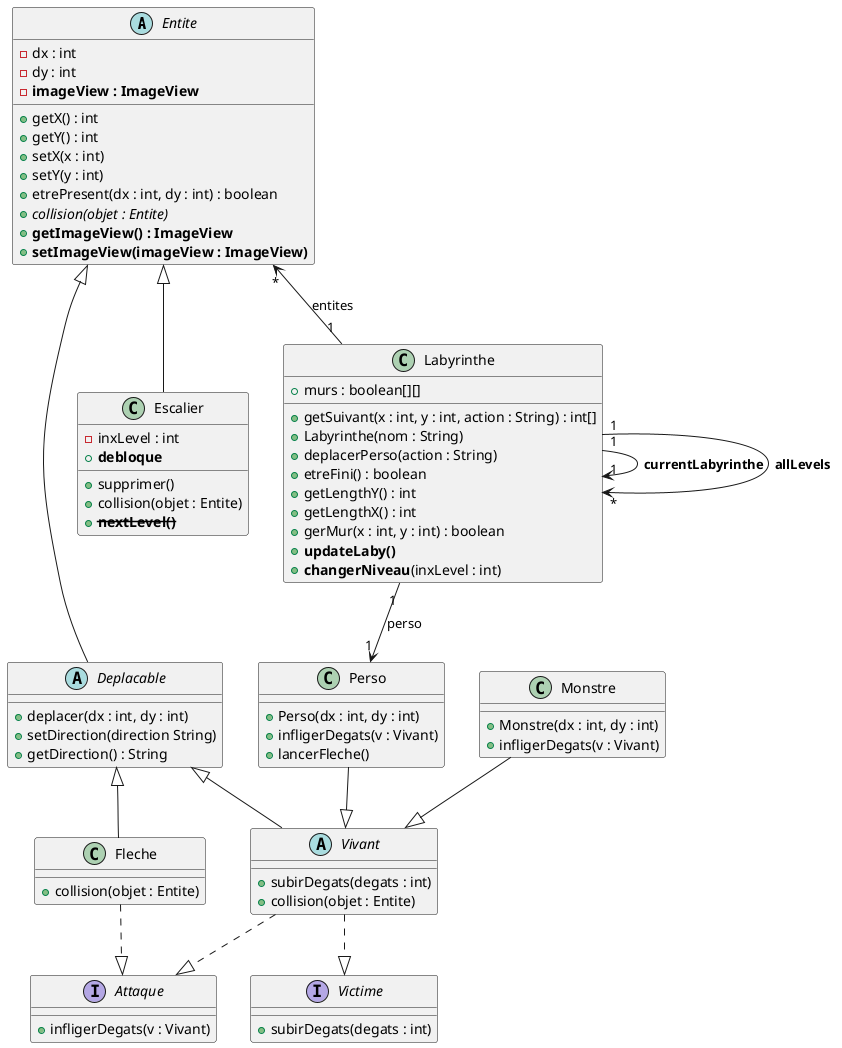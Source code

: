 @startuml

abstract class Entite{
-dx : int
-dy : int
-<b>imageView : ImageView</b>
+getX() : int
+getY() : int
+setX(x : int)
+setY(y : int)
+etrePresent(dx : int, dy : int) : boolean
+{abstract}collision(objet : Entite)
+<b>getImageView() : ImageView</b>
+<b>setImageView(imageView : ImageView)</b>
}

abstract class Deplacable{
+deplacer(dx : int, dy : int)
+setDirection(direction String)
+getDirection() : String
}

class Perso{
+Perso(dx : int, dy : int)
+infligerDegats(v : Vivant)
+lancerFleche()
}

class Monstre{
+Monstre(dx : int, dy : int)
+infligerDegats(v : Vivant)
}

abstract class Vivant{
+subirDegats(degats : int)
+collision(objet : Entite)
}

interface Victime {
+subirDegats(degats : int)
}

interface Attaque {
+infligerDegats(v : Vivant)
}

class Fleche {
+collision(objet : Entite)
}

class Escalier{
-inxLevel : int
+<b>debloque</b>
+supprimer()
+collision(objet : Entite)
+<b><s>nextLevel()</s></b>
}

class Labyrinthe{
+murs : boolean[][]
+getSuivant(x : int, y : int, action : String) : int[]
+Labyrinthe(nom : String)
+deplacerPerso(action : String)
+etreFini() : boolean
+getLengthY() : int
+getLengthX() : int
+gerMur(x : int, y : int) : boolean
+<b>updateLaby()</b>
+<b>changerNiveau</b>(inxLevel : int)
}

Entite <|-- Deplacable
Deplacable <|-- Fleche
Deplacable <|-- Vivant
Perso --|> Vivant
Monstre --|> Vivant
Vivant ..|> Victime
Vivant ..|> Attaque
Fleche ..|> Attaque
Entite <|-- Escalier
Entite "*" <-- "1" Labyrinthe : entites
Labyrinthe "1" --> "1" Perso : perso
Labyrinthe "1" --> "1" Labyrinthe : <b>currentLabyrinthe</b>
Labyrinthe "1" --> "*" Labyrinthe : <b>allLevels</b>
@enduml